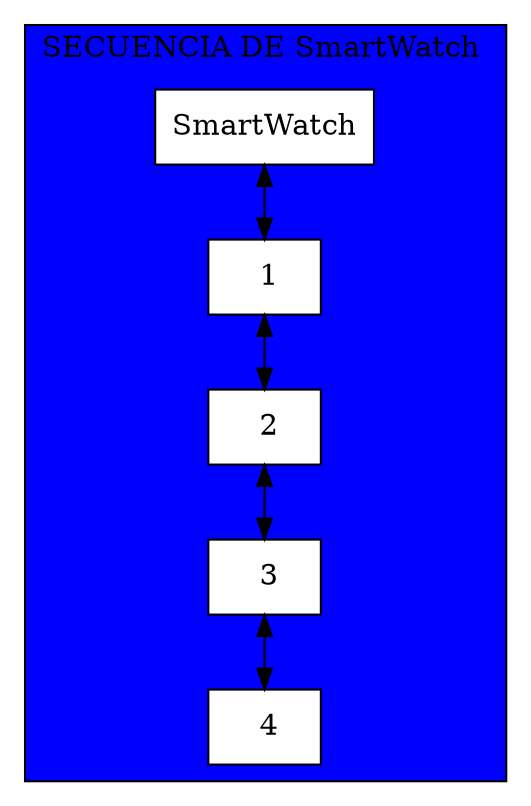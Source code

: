 
        digraph L{
        node[shape=box fillcolor="white" style =filled]
    
        subgraph cluster_p{
        label= "SECUENCIA DE SmartWatch " 
        bgcolor = "blue"
        raiz[label =SmartWatch]
        edge[dir = "both"]
        /*Aqui creamos las cabeceras
        de las filas*/
        Fila1[label=" 1",group=1];
        Fila2[label=" 2",group=1];
        Fila3[label=" 3",group=1];
        Fila4[label=" 4",group=1];
        Fila1->Fila2
            
        Fila2->Fila3
            
        Fila3->Fila4
            
        raiz->Fila1;
        }
        }
        